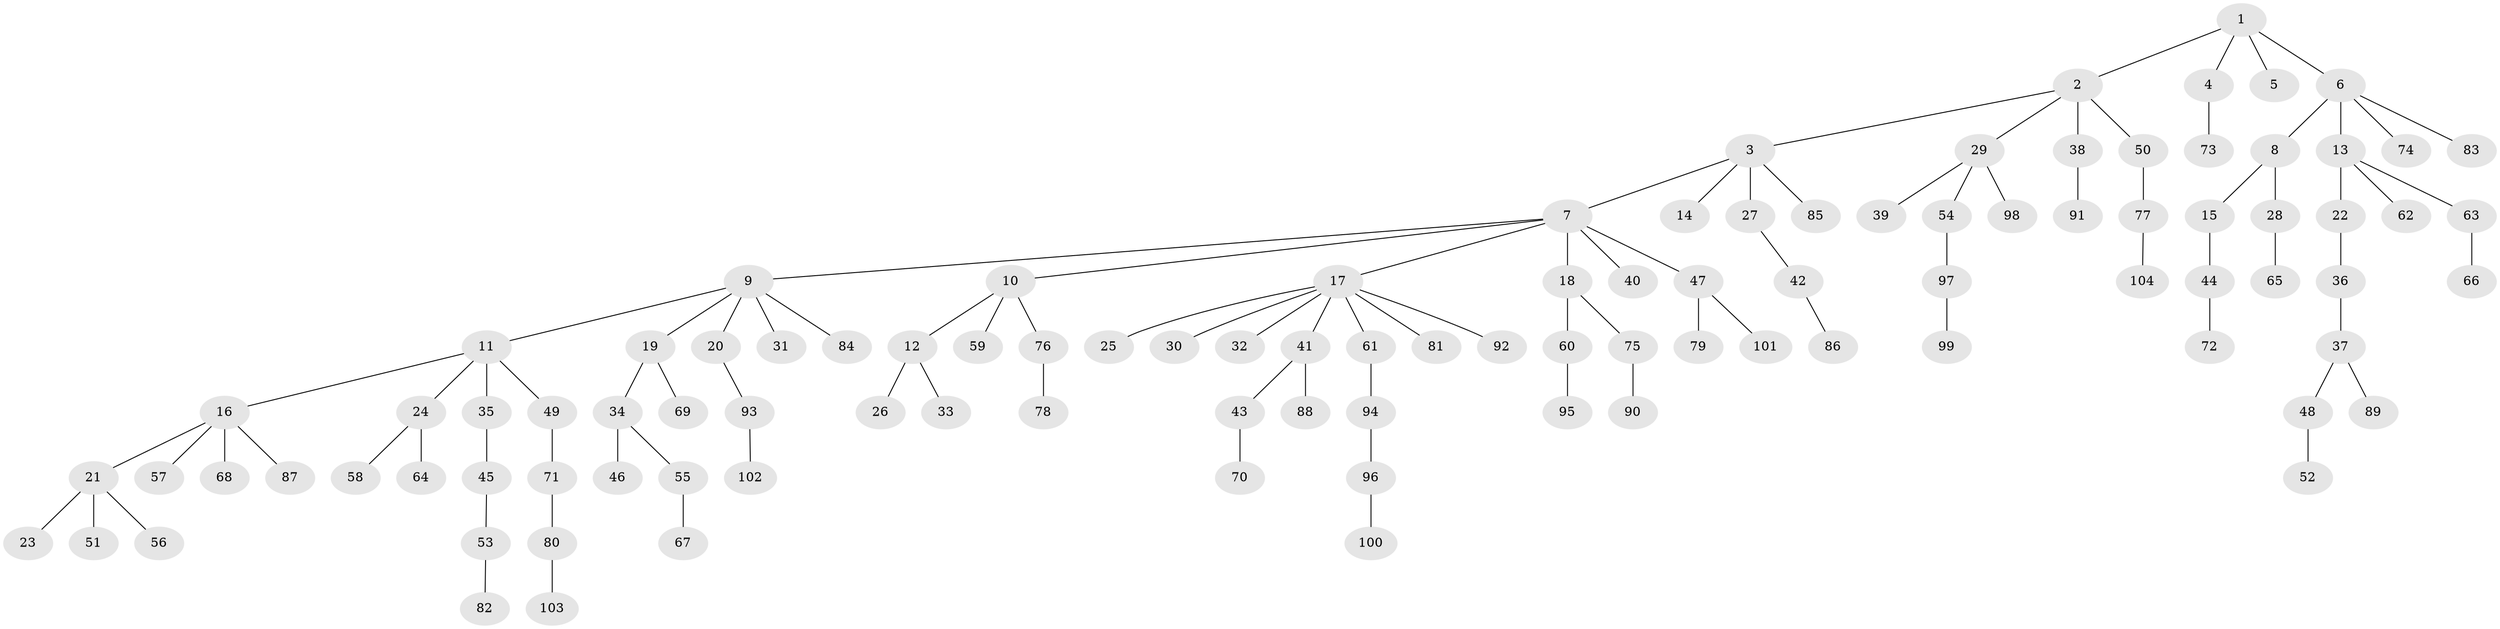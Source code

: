 // Generated by graph-tools (version 1.1) at 2025/52/03/09/25 04:52:55]
// undirected, 104 vertices, 103 edges
graph export_dot {
graph [start="1"]
  node [color=gray90,style=filled];
  1;
  2;
  3;
  4;
  5;
  6;
  7;
  8;
  9;
  10;
  11;
  12;
  13;
  14;
  15;
  16;
  17;
  18;
  19;
  20;
  21;
  22;
  23;
  24;
  25;
  26;
  27;
  28;
  29;
  30;
  31;
  32;
  33;
  34;
  35;
  36;
  37;
  38;
  39;
  40;
  41;
  42;
  43;
  44;
  45;
  46;
  47;
  48;
  49;
  50;
  51;
  52;
  53;
  54;
  55;
  56;
  57;
  58;
  59;
  60;
  61;
  62;
  63;
  64;
  65;
  66;
  67;
  68;
  69;
  70;
  71;
  72;
  73;
  74;
  75;
  76;
  77;
  78;
  79;
  80;
  81;
  82;
  83;
  84;
  85;
  86;
  87;
  88;
  89;
  90;
  91;
  92;
  93;
  94;
  95;
  96;
  97;
  98;
  99;
  100;
  101;
  102;
  103;
  104;
  1 -- 2;
  1 -- 4;
  1 -- 5;
  1 -- 6;
  2 -- 3;
  2 -- 29;
  2 -- 38;
  2 -- 50;
  3 -- 7;
  3 -- 14;
  3 -- 27;
  3 -- 85;
  4 -- 73;
  6 -- 8;
  6 -- 13;
  6 -- 74;
  6 -- 83;
  7 -- 9;
  7 -- 10;
  7 -- 17;
  7 -- 18;
  7 -- 40;
  7 -- 47;
  8 -- 15;
  8 -- 28;
  9 -- 11;
  9 -- 19;
  9 -- 20;
  9 -- 31;
  9 -- 84;
  10 -- 12;
  10 -- 59;
  10 -- 76;
  11 -- 16;
  11 -- 24;
  11 -- 35;
  11 -- 49;
  12 -- 26;
  12 -- 33;
  13 -- 22;
  13 -- 62;
  13 -- 63;
  15 -- 44;
  16 -- 21;
  16 -- 57;
  16 -- 68;
  16 -- 87;
  17 -- 25;
  17 -- 30;
  17 -- 32;
  17 -- 41;
  17 -- 61;
  17 -- 81;
  17 -- 92;
  18 -- 60;
  18 -- 75;
  19 -- 34;
  19 -- 69;
  20 -- 93;
  21 -- 23;
  21 -- 51;
  21 -- 56;
  22 -- 36;
  24 -- 58;
  24 -- 64;
  27 -- 42;
  28 -- 65;
  29 -- 39;
  29 -- 54;
  29 -- 98;
  34 -- 46;
  34 -- 55;
  35 -- 45;
  36 -- 37;
  37 -- 48;
  37 -- 89;
  38 -- 91;
  41 -- 43;
  41 -- 88;
  42 -- 86;
  43 -- 70;
  44 -- 72;
  45 -- 53;
  47 -- 79;
  47 -- 101;
  48 -- 52;
  49 -- 71;
  50 -- 77;
  53 -- 82;
  54 -- 97;
  55 -- 67;
  60 -- 95;
  61 -- 94;
  63 -- 66;
  71 -- 80;
  75 -- 90;
  76 -- 78;
  77 -- 104;
  80 -- 103;
  93 -- 102;
  94 -- 96;
  96 -- 100;
  97 -- 99;
}

